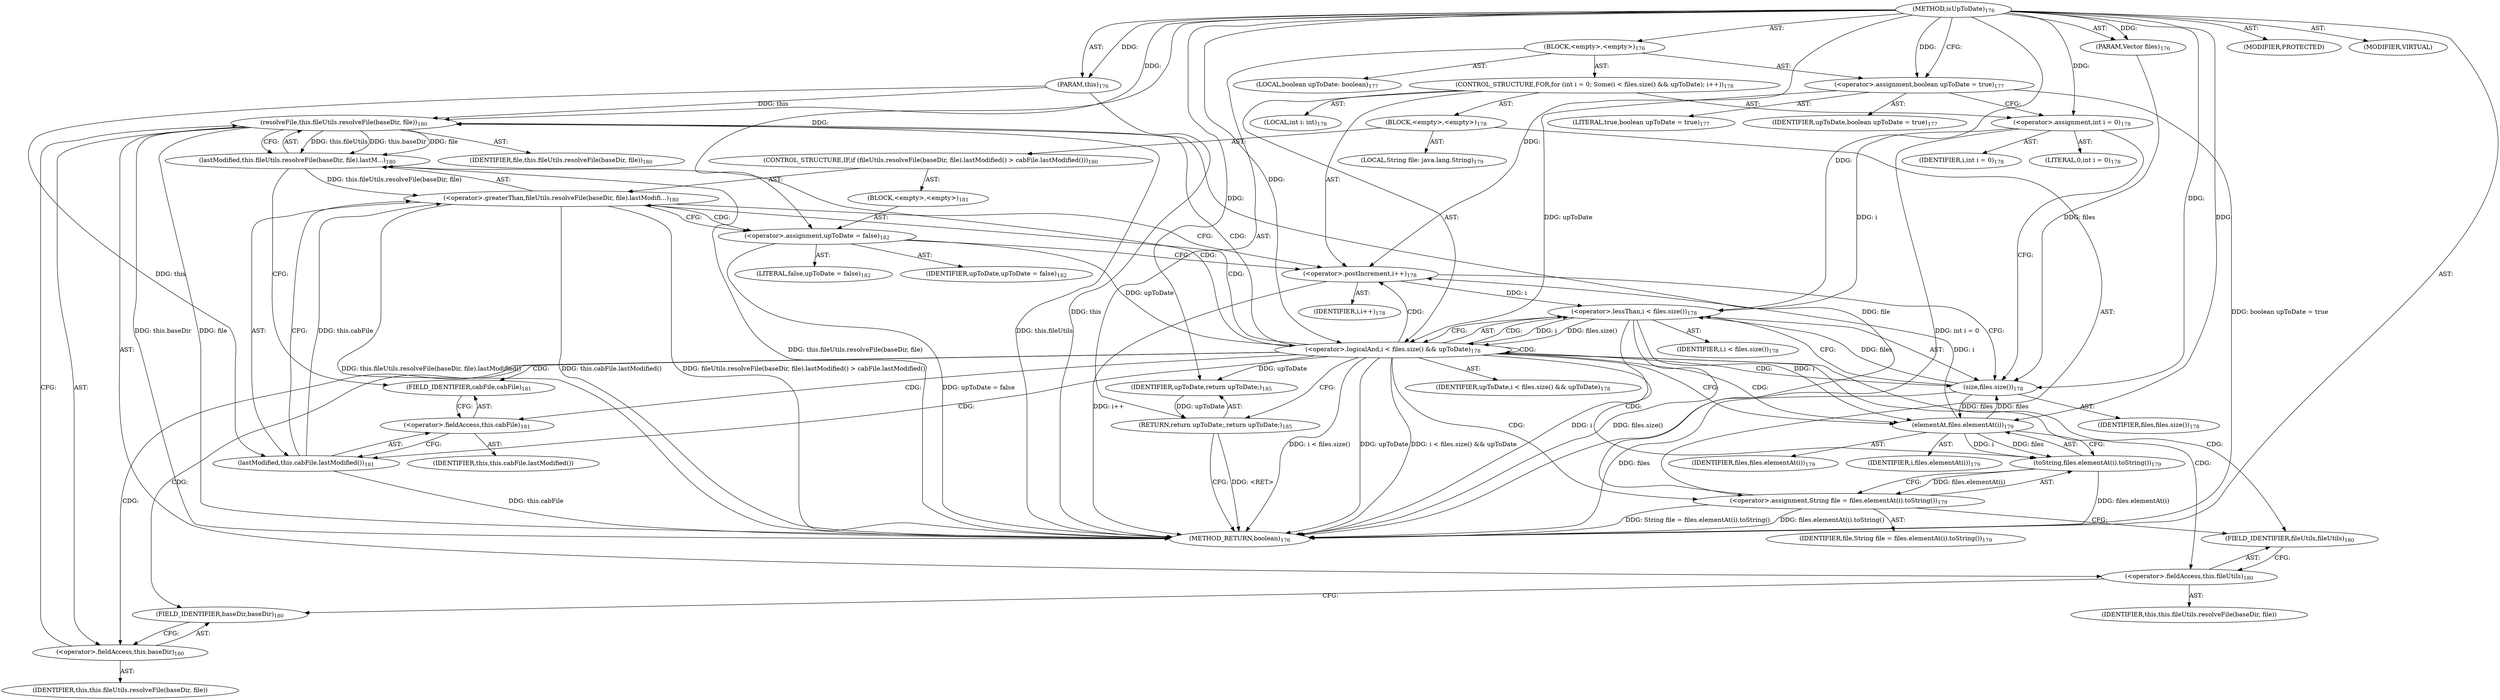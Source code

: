 digraph "isUpToDate" {  
"111669149704" [label = <(METHOD,isUpToDate)<SUB>176</SUB>> ]
"115964117008" [label = <(PARAM,this)<SUB>176</SUB>> ]
"115964117009" [label = <(PARAM,Vector files)<SUB>176</SUB>> ]
"25769803790" [label = <(BLOCK,&lt;empty&gt;,&lt;empty&gt;)<SUB>176</SUB>> ]
"94489280516" [label = <(LOCAL,boolean upToDate: boolean)<SUB>177</SUB>> ]
"30064771124" [label = <(&lt;operator&gt;.assignment,boolean upToDate = true)<SUB>177</SUB>> ]
"68719476792" [label = <(IDENTIFIER,upToDate,boolean upToDate = true)<SUB>177</SUB>> ]
"90194313225" [label = <(LITERAL,true,boolean upToDate = true)<SUB>177</SUB>> ]
"47244640259" [label = <(CONTROL_STRUCTURE,FOR,for (int i = 0; Some(i &lt; files.size() &amp;&amp; upToDate); i++))<SUB>178</SUB>> ]
"94489280517" [label = <(LOCAL,int i: int)<SUB>178</SUB>> ]
"30064771125" [label = <(&lt;operator&gt;.assignment,int i = 0)<SUB>178</SUB>> ]
"68719476793" [label = <(IDENTIFIER,i,int i = 0)<SUB>178</SUB>> ]
"90194313226" [label = <(LITERAL,0,int i = 0)<SUB>178</SUB>> ]
"30064771126" [label = <(&lt;operator&gt;.logicalAnd,i &lt; files.size() &amp;&amp; upToDate)<SUB>178</SUB>> ]
"30064771127" [label = <(&lt;operator&gt;.lessThan,i &lt; files.size())<SUB>178</SUB>> ]
"68719476794" [label = <(IDENTIFIER,i,i &lt; files.size())<SUB>178</SUB>> ]
"30064771128" [label = <(size,files.size())<SUB>178</SUB>> ]
"68719476795" [label = <(IDENTIFIER,files,files.size())<SUB>178</SUB>> ]
"68719476796" [label = <(IDENTIFIER,upToDate,i &lt; files.size() &amp;&amp; upToDate)<SUB>178</SUB>> ]
"30064771129" [label = <(&lt;operator&gt;.postIncrement,i++)<SUB>178</SUB>> ]
"68719476797" [label = <(IDENTIFIER,i,i++)<SUB>178</SUB>> ]
"25769803791" [label = <(BLOCK,&lt;empty&gt;,&lt;empty&gt;)<SUB>178</SUB>> ]
"94489280518" [label = <(LOCAL,String file: java.lang.String)<SUB>179</SUB>> ]
"30064771130" [label = <(&lt;operator&gt;.assignment,String file = files.elementAt(i).toString())<SUB>179</SUB>> ]
"68719476798" [label = <(IDENTIFIER,file,String file = files.elementAt(i).toString())<SUB>179</SUB>> ]
"30064771131" [label = <(toString,files.elementAt(i).toString())<SUB>179</SUB>> ]
"30064771132" [label = <(elementAt,files.elementAt(i))<SUB>179</SUB>> ]
"68719476799" [label = <(IDENTIFIER,files,files.elementAt(i))<SUB>179</SUB>> ]
"68719476800" [label = <(IDENTIFIER,i,files.elementAt(i))<SUB>179</SUB>> ]
"47244640260" [label = <(CONTROL_STRUCTURE,IF,if (fileUtils.resolveFile(baseDir, file).lastModified() &gt; cabFile.lastModified()))<SUB>180</SUB>> ]
"30064771133" [label = <(&lt;operator&gt;.greaterThan,fileUtils.resolveFile(baseDir, file).lastModifi...)<SUB>180</SUB>> ]
"30064771134" [label = <(lastModified,this.fileUtils.resolveFile(baseDir, file).lastM...)<SUB>180</SUB>> ]
"30064771135" [label = <(resolveFile,this.fileUtils.resolveFile(baseDir, file))<SUB>180</SUB>> ]
"30064771136" [label = <(&lt;operator&gt;.fieldAccess,this.fileUtils)<SUB>180</SUB>> ]
"68719476801" [label = <(IDENTIFIER,this,this.fileUtils.resolveFile(baseDir, file))> ]
"55834574859" [label = <(FIELD_IDENTIFIER,fileUtils,fileUtils)<SUB>180</SUB>> ]
"30064771137" [label = <(&lt;operator&gt;.fieldAccess,this.baseDir)<SUB>180</SUB>> ]
"68719476802" [label = <(IDENTIFIER,this,this.fileUtils.resolveFile(baseDir, file))> ]
"55834574860" [label = <(FIELD_IDENTIFIER,baseDir,baseDir)<SUB>180</SUB>> ]
"68719476803" [label = <(IDENTIFIER,file,this.fileUtils.resolveFile(baseDir, file))<SUB>180</SUB>> ]
"30064771138" [label = <(lastModified,this.cabFile.lastModified())<SUB>181</SUB>> ]
"30064771139" [label = <(&lt;operator&gt;.fieldAccess,this.cabFile)<SUB>181</SUB>> ]
"68719476804" [label = <(IDENTIFIER,this,this.cabFile.lastModified())> ]
"55834574861" [label = <(FIELD_IDENTIFIER,cabFile,cabFile)<SUB>181</SUB>> ]
"25769803792" [label = <(BLOCK,&lt;empty&gt;,&lt;empty&gt;)<SUB>181</SUB>> ]
"30064771140" [label = <(&lt;operator&gt;.assignment,upToDate = false)<SUB>182</SUB>> ]
"68719476805" [label = <(IDENTIFIER,upToDate,upToDate = false)<SUB>182</SUB>> ]
"90194313227" [label = <(LITERAL,false,upToDate = false)<SUB>182</SUB>> ]
"146028888065" [label = <(RETURN,return upToDate;,return upToDate;)<SUB>185</SUB>> ]
"68719476806" [label = <(IDENTIFIER,upToDate,return upToDate;)<SUB>185</SUB>> ]
"133143986200" [label = <(MODIFIER,PROTECTED)> ]
"133143986201" [label = <(MODIFIER,VIRTUAL)> ]
"128849018888" [label = <(METHOD_RETURN,boolean)<SUB>176</SUB>> ]
  "111669149704" -> "115964117008"  [ label = "AST: "] 
  "111669149704" -> "115964117009"  [ label = "AST: "] 
  "111669149704" -> "25769803790"  [ label = "AST: "] 
  "111669149704" -> "133143986200"  [ label = "AST: "] 
  "111669149704" -> "133143986201"  [ label = "AST: "] 
  "111669149704" -> "128849018888"  [ label = "AST: "] 
  "25769803790" -> "94489280516"  [ label = "AST: "] 
  "25769803790" -> "30064771124"  [ label = "AST: "] 
  "25769803790" -> "47244640259"  [ label = "AST: "] 
  "25769803790" -> "146028888065"  [ label = "AST: "] 
  "30064771124" -> "68719476792"  [ label = "AST: "] 
  "30064771124" -> "90194313225"  [ label = "AST: "] 
  "47244640259" -> "94489280517"  [ label = "AST: "] 
  "47244640259" -> "30064771125"  [ label = "AST: "] 
  "47244640259" -> "30064771126"  [ label = "AST: "] 
  "47244640259" -> "30064771129"  [ label = "AST: "] 
  "47244640259" -> "25769803791"  [ label = "AST: "] 
  "30064771125" -> "68719476793"  [ label = "AST: "] 
  "30064771125" -> "90194313226"  [ label = "AST: "] 
  "30064771126" -> "30064771127"  [ label = "AST: "] 
  "30064771126" -> "68719476796"  [ label = "AST: "] 
  "30064771127" -> "68719476794"  [ label = "AST: "] 
  "30064771127" -> "30064771128"  [ label = "AST: "] 
  "30064771128" -> "68719476795"  [ label = "AST: "] 
  "30064771129" -> "68719476797"  [ label = "AST: "] 
  "25769803791" -> "94489280518"  [ label = "AST: "] 
  "25769803791" -> "30064771130"  [ label = "AST: "] 
  "25769803791" -> "47244640260"  [ label = "AST: "] 
  "30064771130" -> "68719476798"  [ label = "AST: "] 
  "30064771130" -> "30064771131"  [ label = "AST: "] 
  "30064771131" -> "30064771132"  [ label = "AST: "] 
  "30064771132" -> "68719476799"  [ label = "AST: "] 
  "30064771132" -> "68719476800"  [ label = "AST: "] 
  "47244640260" -> "30064771133"  [ label = "AST: "] 
  "47244640260" -> "25769803792"  [ label = "AST: "] 
  "30064771133" -> "30064771134"  [ label = "AST: "] 
  "30064771133" -> "30064771138"  [ label = "AST: "] 
  "30064771134" -> "30064771135"  [ label = "AST: "] 
  "30064771135" -> "30064771136"  [ label = "AST: "] 
  "30064771135" -> "30064771137"  [ label = "AST: "] 
  "30064771135" -> "68719476803"  [ label = "AST: "] 
  "30064771136" -> "68719476801"  [ label = "AST: "] 
  "30064771136" -> "55834574859"  [ label = "AST: "] 
  "30064771137" -> "68719476802"  [ label = "AST: "] 
  "30064771137" -> "55834574860"  [ label = "AST: "] 
  "30064771138" -> "30064771139"  [ label = "AST: "] 
  "30064771139" -> "68719476804"  [ label = "AST: "] 
  "30064771139" -> "55834574861"  [ label = "AST: "] 
  "25769803792" -> "30064771140"  [ label = "AST: "] 
  "30064771140" -> "68719476805"  [ label = "AST: "] 
  "30064771140" -> "90194313227"  [ label = "AST: "] 
  "146028888065" -> "68719476806"  [ label = "AST: "] 
  "30064771124" -> "30064771125"  [ label = "CFG: "] 
  "146028888065" -> "128849018888"  [ label = "CFG: "] 
  "30064771125" -> "30064771128"  [ label = "CFG: "] 
  "30064771126" -> "30064771132"  [ label = "CFG: "] 
  "30064771126" -> "146028888065"  [ label = "CFG: "] 
  "30064771129" -> "30064771128"  [ label = "CFG: "] 
  "30064771127" -> "30064771126"  [ label = "CFG: "] 
  "30064771130" -> "55834574859"  [ label = "CFG: "] 
  "30064771128" -> "30064771127"  [ label = "CFG: "] 
  "30064771131" -> "30064771130"  [ label = "CFG: "] 
  "30064771133" -> "30064771140"  [ label = "CFG: "] 
  "30064771133" -> "30064771129"  [ label = "CFG: "] 
  "30064771132" -> "30064771131"  [ label = "CFG: "] 
  "30064771134" -> "55834574861"  [ label = "CFG: "] 
  "30064771138" -> "30064771133"  [ label = "CFG: "] 
  "30064771140" -> "30064771129"  [ label = "CFG: "] 
  "30064771135" -> "30064771134"  [ label = "CFG: "] 
  "30064771139" -> "30064771138"  [ label = "CFG: "] 
  "30064771136" -> "55834574860"  [ label = "CFG: "] 
  "30064771137" -> "30064771135"  [ label = "CFG: "] 
  "55834574861" -> "30064771139"  [ label = "CFG: "] 
  "55834574859" -> "30064771136"  [ label = "CFG: "] 
  "55834574860" -> "30064771137"  [ label = "CFG: "] 
  "111669149704" -> "30064771124"  [ label = "CFG: "] 
  "146028888065" -> "128849018888"  [ label = "DDG: &lt;RET&gt;"] 
  "115964117008" -> "128849018888"  [ label = "DDG: this"] 
  "30064771124" -> "128849018888"  [ label = "DDG: boolean upToDate = true"] 
  "30064771125" -> "128849018888"  [ label = "DDG: int i = 0"] 
  "30064771127" -> "128849018888"  [ label = "DDG: i"] 
  "30064771128" -> "128849018888"  [ label = "DDG: files"] 
  "30064771127" -> "128849018888"  [ label = "DDG: files.size()"] 
  "30064771126" -> "128849018888"  [ label = "DDG: i &lt; files.size()"] 
  "30064771126" -> "128849018888"  [ label = "DDG: upToDate"] 
  "30064771126" -> "128849018888"  [ label = "DDG: i &lt; files.size() &amp;&amp; upToDate"] 
  "30064771131" -> "128849018888"  [ label = "DDG: files.elementAt(i)"] 
  "30064771130" -> "128849018888"  [ label = "DDG: files.elementAt(i).toString()"] 
  "30064771130" -> "128849018888"  [ label = "DDG: String file = files.elementAt(i).toString()"] 
  "30064771135" -> "128849018888"  [ label = "DDG: this.fileUtils"] 
  "30064771135" -> "128849018888"  [ label = "DDG: this.baseDir"] 
  "30064771135" -> "128849018888"  [ label = "DDG: file"] 
  "30064771134" -> "128849018888"  [ label = "DDG: this.fileUtils.resolveFile(baseDir, file)"] 
  "30064771133" -> "128849018888"  [ label = "DDG: this.fileUtils.resolveFile(baseDir, file).lastModified()"] 
  "30064771138" -> "128849018888"  [ label = "DDG: this.cabFile"] 
  "30064771133" -> "128849018888"  [ label = "DDG: this.cabFile.lastModified()"] 
  "30064771133" -> "128849018888"  [ label = "DDG: fileUtils.resolveFile(baseDir, file).lastModified() &gt; cabFile.lastModified()"] 
  "30064771140" -> "128849018888"  [ label = "DDG: upToDate = false"] 
  "30064771129" -> "128849018888"  [ label = "DDG: i++"] 
  "111669149704" -> "115964117008"  [ label = "DDG: "] 
  "111669149704" -> "115964117009"  [ label = "DDG: "] 
  "111669149704" -> "30064771124"  [ label = "DDG: "] 
  "68719476806" -> "146028888065"  [ label = "DDG: upToDate"] 
  "111669149704" -> "30064771125"  [ label = "DDG: "] 
  "30064771126" -> "68719476806"  [ label = "DDG: upToDate"] 
  "111669149704" -> "68719476806"  [ label = "DDG: "] 
  "30064771127" -> "30064771126"  [ label = "DDG: i"] 
  "30064771127" -> "30064771126"  [ label = "DDG: files.size()"] 
  "30064771124" -> "30064771126"  [ label = "DDG: upToDate"] 
  "30064771140" -> "30064771126"  [ label = "DDG: upToDate"] 
  "111669149704" -> "30064771126"  [ label = "DDG: "] 
  "30064771132" -> "30064771129"  [ label = "DDG: i"] 
  "111669149704" -> "30064771129"  [ label = "DDG: "] 
  "30064771131" -> "30064771130"  [ label = "DDG: files.elementAt(i)"] 
  "30064771125" -> "30064771127"  [ label = "DDG: i"] 
  "30064771129" -> "30064771127"  [ label = "DDG: i"] 
  "111669149704" -> "30064771127"  [ label = "DDG: "] 
  "30064771128" -> "30064771127"  [ label = "DDG: files"] 
  "115964117009" -> "30064771128"  [ label = "DDG: files"] 
  "30064771132" -> "30064771128"  [ label = "DDG: files"] 
  "111669149704" -> "30064771128"  [ label = "DDG: "] 
  "30064771132" -> "30064771131"  [ label = "DDG: files"] 
  "30064771132" -> "30064771131"  [ label = "DDG: i"] 
  "30064771134" -> "30064771133"  [ label = "DDG: this.fileUtils.resolveFile(baseDir, file)"] 
  "30064771138" -> "30064771133"  [ label = "DDG: this.cabFile"] 
  "111669149704" -> "30064771140"  [ label = "DDG: "] 
  "30064771128" -> "30064771132"  [ label = "DDG: files"] 
  "111669149704" -> "30064771132"  [ label = "DDG: "] 
  "30064771127" -> "30064771132"  [ label = "DDG: i"] 
  "30064771135" -> "30064771134"  [ label = "DDG: this.fileUtils"] 
  "30064771135" -> "30064771134"  [ label = "DDG: this.baseDir"] 
  "30064771135" -> "30064771134"  [ label = "DDG: file"] 
  "115964117008" -> "30064771138"  [ label = "DDG: this"] 
  "115964117008" -> "30064771135"  [ label = "DDG: this"] 
  "30064771130" -> "30064771135"  [ label = "DDG: file"] 
  "111669149704" -> "30064771135"  [ label = "DDG: "] 
  "30064771126" -> "30064771138"  [ label = "CDG: "] 
  "30064771126" -> "30064771139"  [ label = "CDG: "] 
  "30064771126" -> "30064771136"  [ label = "CDG: "] 
  "30064771126" -> "30064771137"  [ label = "CDG: "] 
  "30064771126" -> "55834574860"  [ label = "CDG: "] 
  "30064771126" -> "55834574861"  [ label = "CDG: "] 
  "30064771126" -> "55834574859"  [ label = "CDG: "] 
  "30064771126" -> "30064771126"  [ label = "CDG: "] 
  "30064771126" -> "30064771127"  [ label = "CDG: "] 
  "30064771126" -> "30064771130"  [ label = "CDG: "] 
  "30064771126" -> "30064771131"  [ label = "CDG: "] 
  "30064771126" -> "30064771128"  [ label = "CDG: "] 
  "30064771126" -> "30064771129"  [ label = "CDG: "] 
  "30064771126" -> "30064771134"  [ label = "CDG: "] 
  "30064771126" -> "30064771135"  [ label = "CDG: "] 
  "30064771126" -> "30064771132"  [ label = "CDG: "] 
  "30064771126" -> "30064771133"  [ label = "CDG: "] 
  "30064771133" -> "30064771140"  [ label = "CDG: "] 
}
